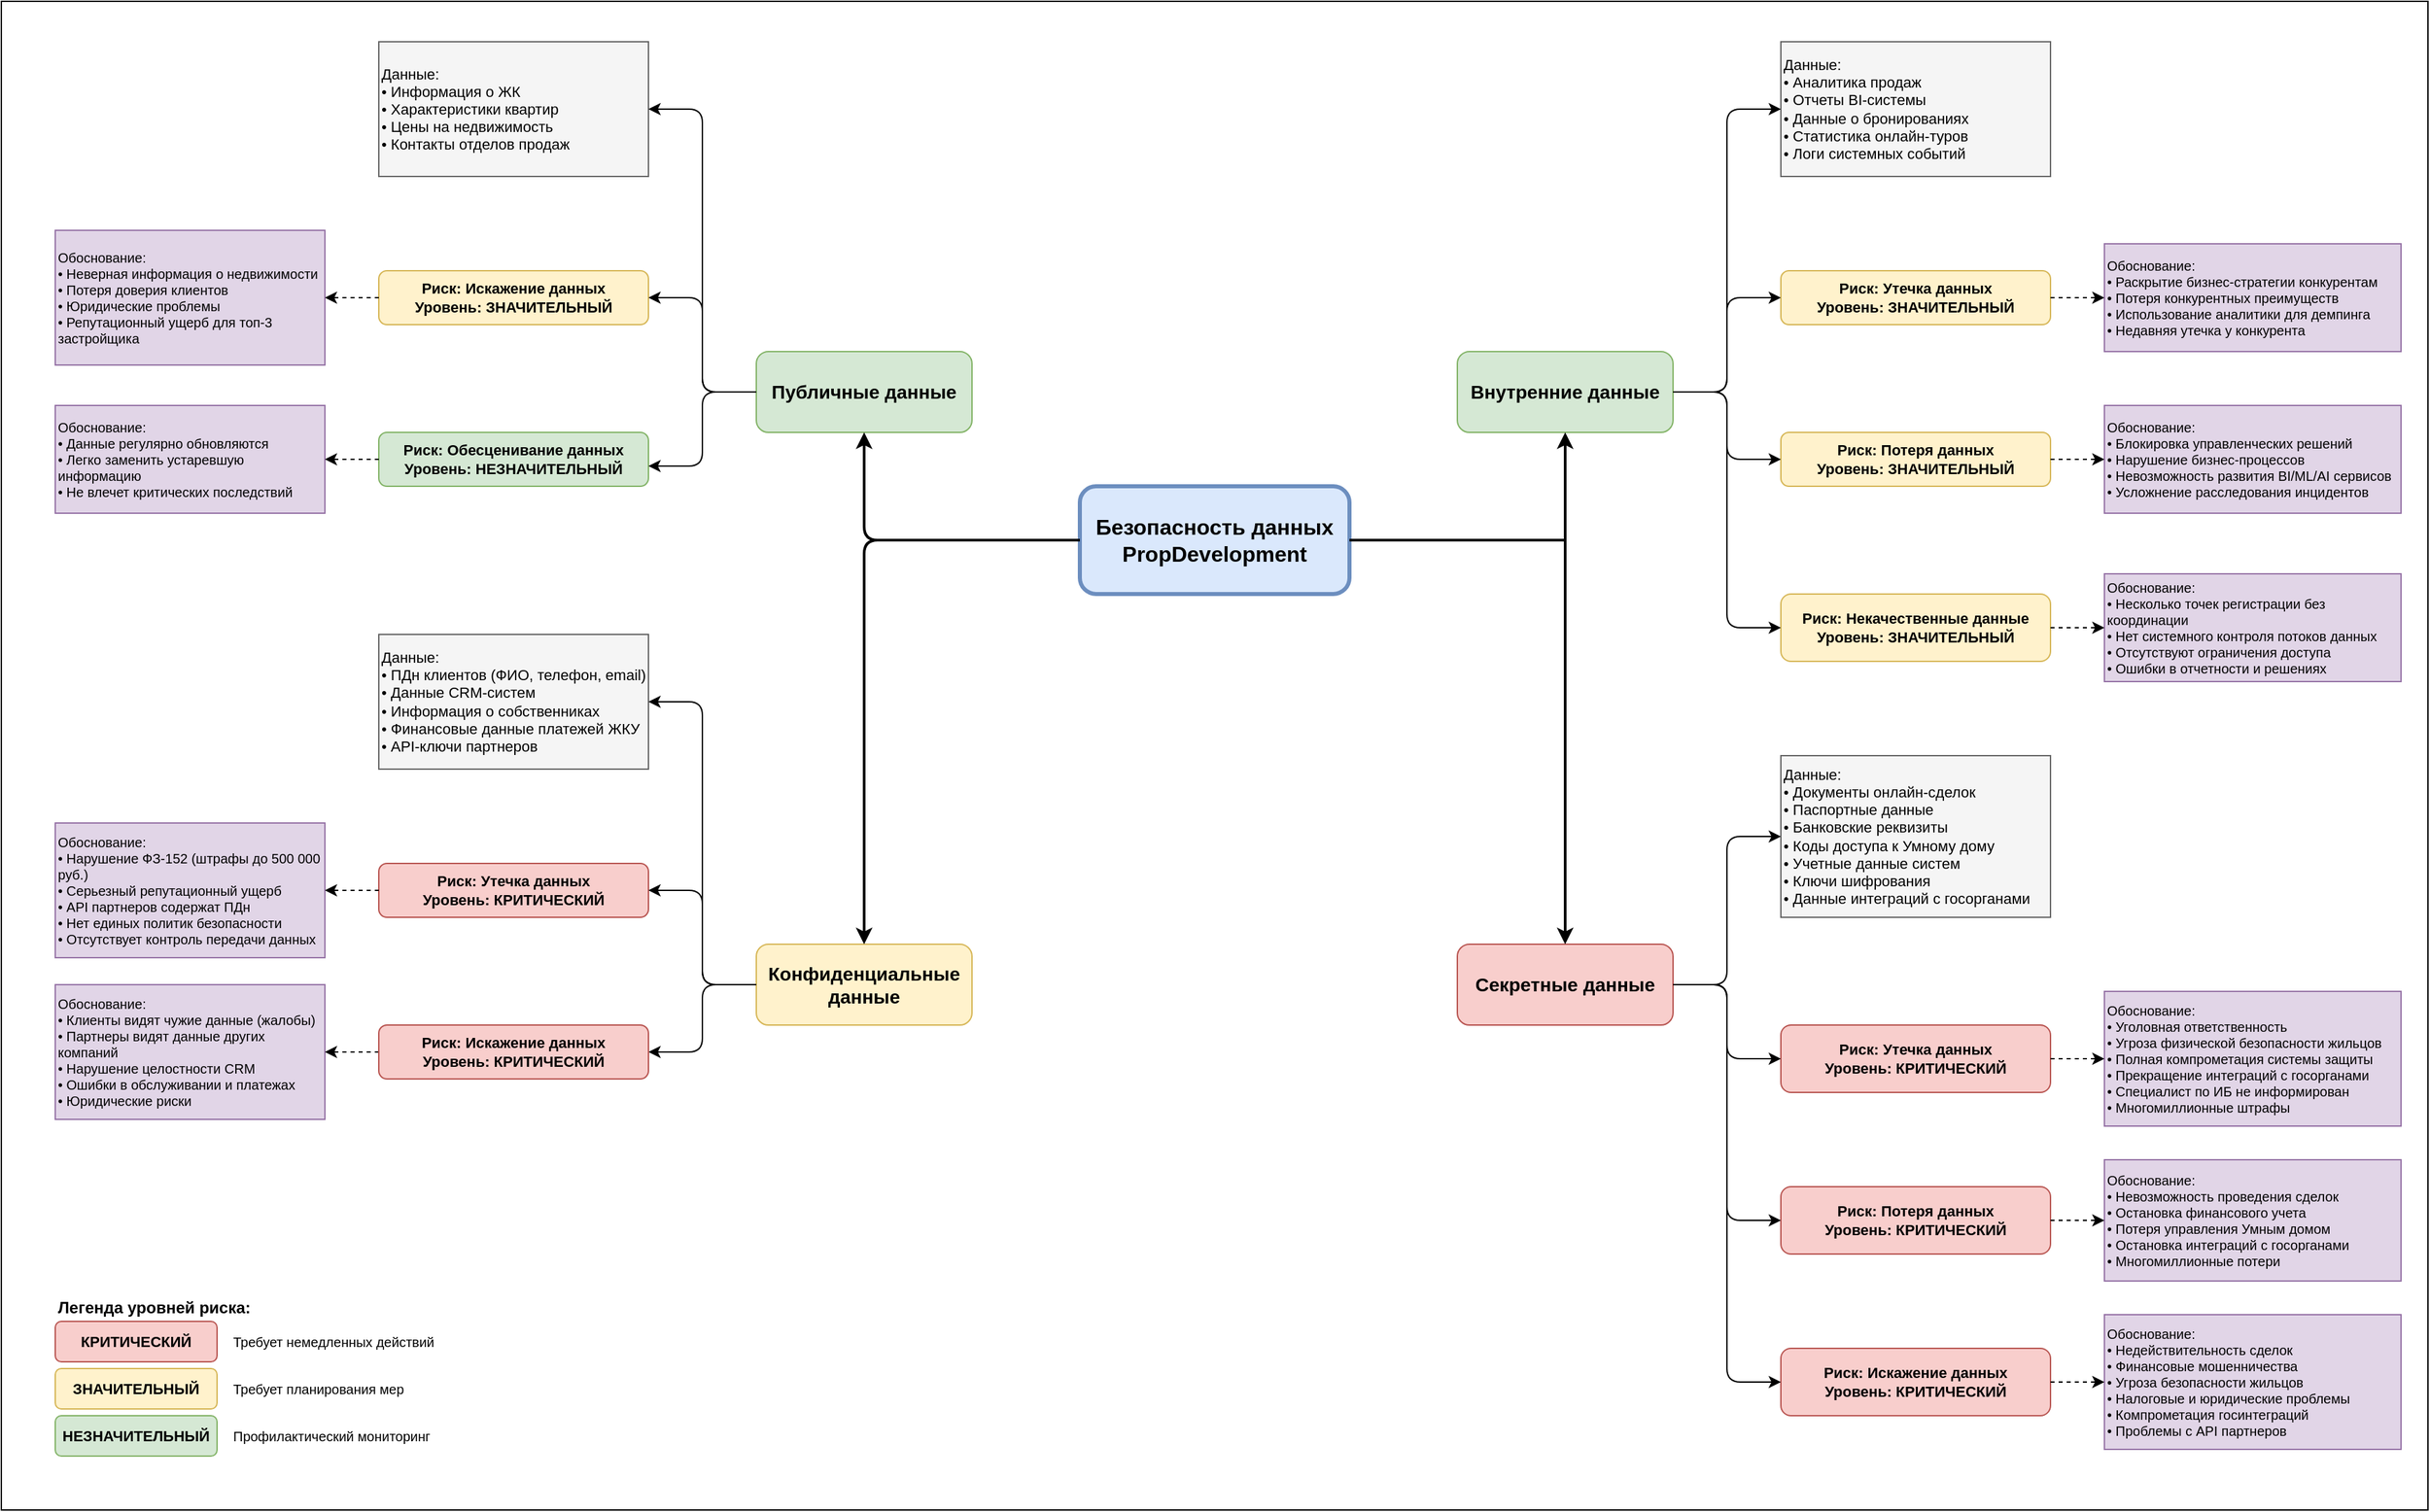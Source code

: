 <mxfile version="28.0.4">
  <diagram name="Безопасность данных PropDevelopment" id="security-mindmap">
    <mxGraphModel dx="4132" dy="2402" grid="1" gridSize="10" guides="1" tooltips="1" connect="1" arrows="1" fold="1" page="1" pageScale="1" pageWidth="1920" pageHeight="1200" math="0" shadow="0">
      <root>
        <mxCell id="0" />
        <mxCell id="1" parent="0" />
        <mxCell id="2NA0vALlSBTyIPvCq7Zl-3" value="" style="rounded=0;whiteSpace=wrap;html=1;" vertex="1" parent="1">
          <mxGeometry y="200" width="1800" height="1120" as="geometry" />
        </mxCell>
        <mxCell id="root" value="Безопасность данных&#xa;PropDevelopment" style="rounded=1;whiteSpace=wrap;html=1;fontSize=16;fontStyle=1;fillColor=#dae8fc;strokeColor=#6c8ebf;strokeWidth=3;" parent="1" vertex="1">
          <mxGeometry x="800" y="560" width="200" height="80" as="geometry" />
        </mxCell>
        <mxCell id="public" value="Публичные данные" style="rounded=1;whiteSpace=wrap;html=1;fontSize=14;fontStyle=1;fillColor=#d5e8d4;strokeColor=#82b366;" parent="1" vertex="1">
          <mxGeometry x="560" y="460" width="160" height="60" as="geometry" />
        </mxCell>
        <mxCell id="edge1" style="edgeStyle=orthogonalEdgeStyle;rounded=1;orthogonalLoop=1;jettySize=auto;html=1;strokeWidth=2;curved=0;" parent="1" source="root" target="public" edge="1">
          <mxGeometry relative="1" as="geometry" />
        </mxCell>
        <mxCell id="public-data" value="Данные:&#xa;• Информация о ЖК&#xa;• Характеристики квартир&#xa;• Цены на недвижимость&#xa;• Контакты отделов продаж" style="rounded=0;whiteSpace=wrap;html=1;fontSize=11;align=left;fillColor=#f5f5f5;strokeColor=#666666;" parent="1" vertex="1">
          <mxGeometry x="280" y="230" width="200" height="100" as="geometry" />
        </mxCell>
        <mxCell id="edge2" style="edgeStyle=orthogonalEdgeStyle;rounded=1;orthogonalLoop=1;jettySize=auto;html=1;strokeWidth=1;entryX=1;entryY=0.5;entryDx=0;entryDy=0;curved=0;" parent="1" target="public-data" edge="1">
          <mxGeometry relative="1" as="geometry">
            <mxPoint x="560" y="490" as="sourcePoint" />
            <mxPoint x="480.0" y="320" as="targetPoint" />
            <Array as="points">
              <mxPoint x="559" y="490" />
              <mxPoint x="520" y="490" />
              <mxPoint x="520" y="330" />
            </Array>
          </mxGeometry>
        </mxCell>
        <mxCell id="public-risk1" value="Риск: Искажение данных&#xa;Уровень: ЗНАЧИТЕЛЬНЫЙ" style="rounded=1;whiteSpace=wrap;html=1;fontSize=11;fontStyle=1;fillColor=#fff2cc;strokeColor=#d6b656;" parent="1" vertex="1">
          <mxGeometry x="280" y="400" width="200" height="40" as="geometry" />
        </mxCell>
        <mxCell id="edge3" style="edgeStyle=orthogonalEdgeStyle;rounded=1;orthogonalLoop=1;jettySize=auto;html=1;strokeWidth=1;curved=0;entryX=1;entryY=0.5;entryDx=0;entryDy=0;" parent="1" source="public" target="public-risk1" edge="1">
          <mxGeometry relative="1" as="geometry" />
        </mxCell>
        <mxCell id="public-risk1-exp" value="Обоснование:&#xa;• Неверная информация о недвижимости&#xa;• Потеря доверия клиентов&#xa;• Юридические проблемы&#xa;• Репутационный ущерб для топ-3 застройщика" style="rounded=0;whiteSpace=wrap;html=1;fontSize=10;align=left;fillColor=#e1d5e7;strokeColor=#9673a6;" parent="1" vertex="1">
          <mxGeometry x="40" y="370" width="200" height="100" as="geometry" />
        </mxCell>
        <mxCell id="edge4" style="edgeStyle=orthogonalEdgeStyle;rounded=0;orthogonalLoop=1;jettySize=auto;html=1;strokeWidth=1;dashed=1;" parent="1" source="public-risk1" target="public-risk1-exp" edge="1">
          <mxGeometry relative="1" as="geometry" />
        </mxCell>
        <mxCell id="public-risk2" value="Риск: Обесценивание данных&#xa;Уровень: НЕЗНАЧИТЕЛЬНЫЙ" style="rounded=1;whiteSpace=wrap;html=1;fontSize=11;fontStyle=1;fillColor=#d5e8d4;strokeColor=#82b366;" parent="1" vertex="1">
          <mxGeometry x="280" y="520" width="200" height="40" as="geometry" />
        </mxCell>
        <mxCell id="edge5" style="edgeStyle=orthogonalEdgeStyle;rounded=1;orthogonalLoop=1;jettySize=auto;html=1;strokeWidth=1;curved=0;" parent="1" source="public" target="public-risk2" edge="1">
          <mxGeometry relative="1" as="geometry">
            <Array as="points">
              <mxPoint x="520" y="490" />
              <mxPoint x="520" y="545" />
            </Array>
          </mxGeometry>
        </mxCell>
        <mxCell id="public-risk2-exp" value="Обоснование:&#xa;• Данные регулярно обновляются&#xa;• Легко заменить устаревшую информацию&#xa;• Не влечет критических последствий" style="rounded=0;whiteSpace=wrap;html=1;fontSize=10;align=left;fillColor=#e1d5e7;strokeColor=#9673a6;" parent="1" vertex="1">
          <mxGeometry x="40" y="500" width="200" height="80" as="geometry" />
        </mxCell>
        <mxCell id="edge6" style="edgeStyle=orthogonalEdgeStyle;rounded=0;orthogonalLoop=1;jettySize=auto;html=1;strokeWidth=1;dashed=1;" parent="1" source="public-risk2" target="public-risk2-exp" edge="1">
          <mxGeometry relative="1" as="geometry" />
        </mxCell>
        <mxCell id="internal" value="Внутренние данные" style="rounded=1;whiteSpace=wrap;html=1;fontSize=14;fontStyle=1;fillColor=#d5e8d4;strokeColor=#82b366;" parent="1" vertex="1">
          <mxGeometry x="1080" y="460" width="160" height="60" as="geometry" />
        </mxCell>
        <mxCell id="edge7" style="edgeStyle=orthogonalEdgeStyle;rounded=0;orthogonalLoop=1;jettySize=auto;html=1;strokeWidth=2;" parent="1" source="root" target="internal" edge="1">
          <mxGeometry relative="1" as="geometry" />
        </mxCell>
        <mxCell id="internal-data" value="Данные:&#xa;• Аналитика продаж&#xa;• Отчеты BI-системы&#xa;• Данные о бронированиях&#xa;• Статистика онлайн-туров&#xa;• Логи системных событий" style="rounded=0;whiteSpace=wrap;html=1;fontSize=11;align=left;fillColor=#f5f5f5;strokeColor=#666666;" parent="1" vertex="1">
          <mxGeometry x="1320" y="230" width="200" height="100" as="geometry" />
        </mxCell>
        <mxCell id="edge8" style="edgeStyle=orthogonalEdgeStyle;rounded=1;orthogonalLoop=1;jettySize=auto;html=1;strokeWidth=1;curved=0;" parent="1" source="internal" target="internal-data" edge="1">
          <mxGeometry relative="1" as="geometry">
            <Array as="points">
              <mxPoint x="1280" y="490" />
              <mxPoint x="1280" y="280" />
            </Array>
          </mxGeometry>
        </mxCell>
        <mxCell id="internal-risk1" value="Риск: Утечка данных&#xa;Уровень: ЗНАЧИТЕЛЬНЫЙ" style="rounded=1;whiteSpace=wrap;html=1;fontSize=11;fontStyle=1;fillColor=#fff2cc;strokeColor=#d6b656;" parent="1" vertex="1">
          <mxGeometry x="1320" y="400" width="200" height="40" as="geometry" />
        </mxCell>
        <mxCell id="edge9" style="edgeStyle=orthogonalEdgeStyle;rounded=1;orthogonalLoop=1;jettySize=auto;html=1;strokeWidth=1;entryX=0;entryY=0.5;entryDx=0;entryDy=0;curved=0;" parent="1" source="internal" target="internal-risk1" edge="1">
          <mxGeometry relative="1" as="geometry" />
        </mxCell>
        <mxCell id="internal-risk1-exp" value="Обоснование:&#xa;• Раскрытие бизнес-стратегии конкурентам&#xa;• Потеря конкурентных преимуществ&#xa;• Использование аналитики для демпинга&#xa;• Недавняя утечка у конкурента" style="rounded=0;whiteSpace=wrap;html=1;fontSize=10;align=left;fillColor=#e1d5e7;strokeColor=#9673a6;" parent="1" vertex="1">
          <mxGeometry x="1560" y="380" width="220" height="80" as="geometry" />
        </mxCell>
        <mxCell id="edge10" style="edgeStyle=orthogonalEdgeStyle;rounded=0;orthogonalLoop=1;jettySize=auto;html=1;strokeWidth=1;dashed=1;" parent="1" source="internal-risk1" target="internal-risk1-exp" edge="1">
          <mxGeometry relative="1" as="geometry" />
        </mxCell>
        <mxCell id="internal-risk2" value="Риск: Потеря данных&#xa;Уровень: ЗНАЧИТЕЛЬНЫЙ" style="rounded=1;whiteSpace=wrap;html=1;fontSize=11;fontStyle=1;fillColor=#fff2cc;strokeColor=#d6b656;" parent="1" vertex="1">
          <mxGeometry x="1320" y="520" width="200" height="40" as="geometry" />
        </mxCell>
        <mxCell id="edge11" style="edgeStyle=orthogonalEdgeStyle;rounded=1;orthogonalLoop=1;jettySize=auto;html=1;strokeWidth=1;curved=0;" parent="1" source="internal" target="internal-risk2" edge="1">
          <mxGeometry relative="1" as="geometry" />
        </mxCell>
        <mxCell id="internal-risk2-exp" value="Обоснование:&#xa;• Блокировка управленческих решений&#xa;• Нарушение бизнес-процессов&#xa;• Невозможность развития BI/ML/AI сервисов&#xa;• Усложнение расследования инцидентов" style="rounded=0;whiteSpace=wrap;html=1;fontSize=10;align=left;fillColor=#e1d5e7;strokeColor=#9673a6;" parent="1" vertex="1">
          <mxGeometry x="1560" y="500" width="220" height="80" as="geometry" />
        </mxCell>
        <mxCell id="edge12" style="edgeStyle=orthogonalEdgeStyle;rounded=0;orthogonalLoop=1;jettySize=auto;html=1;strokeWidth=1;dashed=1;" parent="1" source="internal-risk2" target="internal-risk2-exp" edge="1">
          <mxGeometry relative="1" as="geometry" />
        </mxCell>
        <mxCell id="internal-risk3" value="Риск: Некачественные данные&#xa;Уровень: ЗНАЧИТЕЛЬНЫЙ" style="rounded=1;whiteSpace=wrap;html=1;fontSize=11;fontStyle=1;fillColor=#fff2cc;strokeColor=#d6b656;" parent="1" vertex="1">
          <mxGeometry x="1320" y="640" width="200" height="50" as="geometry" />
        </mxCell>
        <mxCell id="edge13" style="edgeStyle=orthogonalEdgeStyle;rounded=1;orthogonalLoop=1;jettySize=auto;html=1;strokeWidth=1;entryX=0;entryY=0.5;entryDx=0;entryDy=0;curved=0;" parent="1" source="internal" target="internal-risk3" edge="1">
          <mxGeometry relative="1" as="geometry" />
        </mxCell>
        <mxCell id="internal-risk3-exp" value="Обоснование:&#xa;• Несколько точек регистрации без координации&#xa;• Нет системного контроля потоков данных&#xa;• Отсутствуют ограничения доступа&#xa;• Ошибки в отчетности и решениях" style="rounded=0;whiteSpace=wrap;html=1;fontSize=10;align=left;fillColor=#e1d5e7;strokeColor=#9673a6;" parent="1" vertex="1">
          <mxGeometry x="1560" y="625" width="220" height="80" as="geometry" />
        </mxCell>
        <mxCell id="edge14" style="edgeStyle=orthogonalEdgeStyle;rounded=0;orthogonalLoop=1;jettySize=auto;html=1;strokeWidth=1;dashed=1;" parent="1" source="internal-risk3" target="internal-risk3-exp" edge="1">
          <mxGeometry relative="1" as="geometry" />
        </mxCell>
        <mxCell id="confidential" value="Конфиденциальные&#xa;данные" style="rounded=1;whiteSpace=wrap;html=1;fontSize=14;fontStyle=1;fillColor=#fff2cc;strokeColor=#d6b656;" parent="1" vertex="1">
          <mxGeometry x="560" y="900" width="160" height="60" as="geometry" />
        </mxCell>
        <mxCell id="edge15" style="edgeStyle=orthogonalEdgeStyle;rounded=1;orthogonalLoop=1;jettySize=auto;html=1;strokeWidth=2;curved=0;" parent="1" source="root" target="confidential" edge="1">
          <mxGeometry relative="1" as="geometry" />
        </mxCell>
        <mxCell id="confidential-data" value="Данные:&#xa;• ПДн клиентов (ФИО, телефон, email)&#xa;• Данные CRM-систем&#xa;• Информация о собственниках&#xa;• Финансовые данные платежей ЖКУ&#xa;• API-ключи партнеров" style="rounded=0;whiteSpace=wrap;html=1;fontSize=11;align=left;fillColor=#f5f5f5;strokeColor=#666666;" parent="1" vertex="1">
          <mxGeometry x="280" y="670" width="200" height="100" as="geometry" />
        </mxCell>
        <mxCell id="edge16" style="edgeStyle=orthogonalEdgeStyle;rounded=1;orthogonalLoop=1;jettySize=auto;html=1;strokeWidth=1;curved=0;" parent="1" source="confidential" target="confidential-data" edge="1">
          <mxGeometry relative="1" as="geometry">
            <Array as="points">
              <mxPoint x="520" y="930" />
              <mxPoint x="520" y="720" />
            </Array>
          </mxGeometry>
        </mxCell>
        <mxCell id="confidential-risk1" value="Риск: Утечка данных&#xa;Уровень: КРИТИЧЕСКИЙ" style="rounded=1;whiteSpace=wrap;html=1;fontSize=11;fontStyle=1;fillColor=#f8cecc;strokeColor=#b85450;" parent="1" vertex="1">
          <mxGeometry x="280" y="840" width="200" height="40" as="geometry" />
        </mxCell>
        <mxCell id="confidential-risk1-exp" value="Обоснование:&#xa;• Нарушение ФЗ-152 (штрафы до 500 000 руб.)&#xa;• Серьезный репутационный ущерб&#xa;• API партнеров содержат ПДн&#xa;• Нет единых политик безопасности&#xa;• Отсутствует контроль передачи данных" style="rounded=0;whiteSpace=wrap;html=1;fontSize=10;align=left;fillColor=#e1d5e7;strokeColor=#9673a6;" parent="1" vertex="1">
          <mxGeometry x="40" y="810" width="200" height="100" as="geometry" />
        </mxCell>
        <mxCell id="edge18" style="edgeStyle=orthogonalEdgeStyle;rounded=0;orthogonalLoop=1;jettySize=auto;html=1;strokeWidth=1;dashed=1;" parent="1" source="confidential-risk1" target="confidential-risk1-exp" edge="1">
          <mxGeometry relative="1" as="geometry" />
        </mxCell>
        <mxCell id="edge19" style="edgeStyle=orthogonalEdgeStyle;rounded=1;orthogonalLoop=1;jettySize=auto;html=1;strokeWidth=1;entryX=1;entryY=0.5;entryDx=0;entryDy=0;curved=0;" parent="1" source="confidential" target="confidential-risk1" edge="1">
          <mxGeometry relative="1" as="geometry" />
        </mxCell>
        <mxCell id="confidential-risk2-exp" value="Обоснование:&#xa;• Клиенты видят чужие данные (жалобы)&#xa;• Партнеры видят данные других компаний&#xa;• Нарушение целостности CRM&#xa;• Ошибки в обслуживании и платежах&#xa;• Юридические риски" style="rounded=0;whiteSpace=wrap;html=1;fontSize=10;align=left;fillColor=#e1d5e7;strokeColor=#9673a6;" parent="1" vertex="1">
          <mxGeometry x="40" y="930" width="200" height="100" as="geometry" />
        </mxCell>
        <mxCell id="edge20" style="edgeStyle=orthogonalEdgeStyle;rounded=0;orthogonalLoop=1;jettySize=auto;html=1;strokeWidth=1;dashed=1;" parent="1" source="confidential-risk2" target="confidential-risk2-exp" edge="1">
          <mxGeometry relative="1" as="geometry" />
        </mxCell>
        <mxCell id="secret" value="Секретные данные" style="rounded=1;whiteSpace=wrap;html=1;fontSize=14;fontStyle=1;fillColor=#f8cecc;strokeColor=#b85450;" parent="1" vertex="1">
          <mxGeometry x="1080" y="900" width="160" height="60" as="geometry" />
        </mxCell>
        <mxCell id="edge21" style="edgeStyle=orthogonalEdgeStyle;rounded=0;orthogonalLoop=1;jettySize=auto;html=1;strokeWidth=2;" parent="1" source="root" target="secret" edge="1">
          <mxGeometry relative="1" as="geometry" />
        </mxCell>
        <mxCell id="secret-data" value="Данные:&#xa;• Документы онлайн-сделок&#xa;• Паспортные данные&#xa;• Банковские реквизиты&#xa;• Коды доступа к Умному дому&#xa;• Учетные данные систем&#xa;• Ключи шифрования&#xa;• Данные интеграций с госорганами" style="rounded=0;whiteSpace=wrap;html=1;fontSize=11;align=left;fillColor=#f5f5f5;strokeColor=#666666;" parent="1" vertex="1">
          <mxGeometry x="1320" y="760" width="200" height="120" as="geometry" />
        </mxCell>
        <mxCell id="edge22" style="edgeStyle=orthogonalEdgeStyle;rounded=1;orthogonalLoop=1;jettySize=auto;html=1;strokeWidth=1;curved=0;" parent="1" source="secret" target="secret-data" edge="1">
          <mxGeometry relative="1" as="geometry">
            <Array as="points">
              <mxPoint x="1280" y="930" />
              <mxPoint x="1280" y="820" />
            </Array>
          </mxGeometry>
        </mxCell>
        <mxCell id="secret-risk1" value="Риск: Утечка данных&#xa;Уровень: КРИТИЧЕСКИЙ" style="rounded=1;whiteSpace=wrap;html=1;fontSize=11;fontStyle=1;fillColor=#f8cecc;strokeColor=#b85450;" parent="1" vertex="1">
          <mxGeometry x="1320" y="960" width="200" height="50" as="geometry" />
        </mxCell>
        <mxCell id="edge23" style="edgeStyle=orthogonalEdgeStyle;rounded=1;orthogonalLoop=1;jettySize=auto;html=1;strokeWidth=1;curved=0;" parent="1" source="secret" target="secret-risk1" edge="1">
          <mxGeometry relative="1" as="geometry" />
        </mxCell>
        <mxCell id="secret-risk1-exp" value="Обоснование:&#xa;• Уголовная ответственность&#xa;• Угроза физической безопасности жильцов&#xa;• Полная компрометация системы защиты&#xa;• Прекращение интеграций с госорганами&#xa;• Специалист по ИБ не информирован&#xa;• Многомиллионные штрафы" style="rounded=0;whiteSpace=wrap;html=1;fontSize=10;align=left;fillColor=#e1d5e7;strokeColor=#9673a6;" parent="1" vertex="1">
          <mxGeometry x="1560" y="935" width="220" height="100" as="geometry" />
        </mxCell>
        <mxCell id="edge24" style="edgeStyle=orthogonalEdgeStyle;rounded=0;orthogonalLoop=1;jettySize=auto;html=1;strokeWidth=1;dashed=1;" parent="1" source="secret-risk1" target="secret-risk1-exp" edge="1">
          <mxGeometry relative="1" as="geometry" />
        </mxCell>
        <mxCell id="secret-risk2" value="Риск: Потеря данных&#xa;Уровень: КРИТИЧЕСКИЙ" style="rounded=1;whiteSpace=wrap;html=1;fontSize=11;fontStyle=1;fillColor=#f8cecc;strokeColor=#b85450;" parent="1" vertex="1">
          <mxGeometry x="1320" y="1080" width="200" height="50" as="geometry" />
        </mxCell>
        <mxCell id="edge25" style="edgeStyle=orthogonalEdgeStyle;rounded=1;orthogonalLoop=1;jettySize=auto;html=1;strokeWidth=1;curved=0;" parent="1" source="secret" target="secret-risk2" edge="1">
          <mxGeometry relative="1" as="geometry">
            <Array as="points">
              <mxPoint x="1280" y="930" />
              <mxPoint x="1280" y="1105" />
            </Array>
          </mxGeometry>
        </mxCell>
        <mxCell id="secret-risk2-exp" value="Обоснование:&#xa;• Невозможность проведения сделок&#xa;• Остановка финансового учета&#xa;• Потеря управления Умным домом&#xa;• Остановка интеграций с госорганами&#xa;• Многомиллионные потери" style="rounded=0;whiteSpace=wrap;html=1;fontSize=10;align=left;fillColor=#e1d5e7;strokeColor=#9673a6;" parent="1" vertex="1">
          <mxGeometry x="1560" y="1060" width="220" height="90" as="geometry" />
        </mxCell>
        <mxCell id="edge26" style="edgeStyle=orthogonalEdgeStyle;rounded=0;orthogonalLoop=1;jettySize=auto;html=1;strokeWidth=1;dashed=1;" parent="1" source="secret-risk2" target="secret-risk2-exp" edge="1">
          <mxGeometry relative="1" as="geometry" />
        </mxCell>
        <mxCell id="secret-risk3" value="Риск: Искажение данных&#xa;Уровень: КРИТИЧЕСКИЙ" style="rounded=1;whiteSpace=wrap;html=1;fontSize=11;fontStyle=1;fillColor=#f8cecc;strokeColor=#b85450;" parent="1" vertex="1">
          <mxGeometry x="1320" y="1200" width="200" height="50" as="geometry" />
        </mxCell>
        <mxCell id="edge27" style="edgeStyle=orthogonalEdgeStyle;rounded=1;orthogonalLoop=1;jettySize=auto;html=1;strokeWidth=1;curved=0;" parent="1" source="secret" target="secret-risk3" edge="1">
          <mxGeometry relative="1" as="geometry">
            <Array as="points">
              <mxPoint x="1280" y="930" />
              <mxPoint x="1280" y="1225" />
            </Array>
          </mxGeometry>
        </mxCell>
        <mxCell id="secret-risk3-exp" value="Обоснование:&#xa;• Недействительность сделок&#xa;• Финансовые мошенничества&#xa;• Угроза безопасности жильцов&#xa;• Налоговые и юридические проблемы&#xa;• Компрометация госинтеграций&#xa;• Проблемы с API партнеров" style="rounded=0;whiteSpace=wrap;html=1;fontSize=10;align=left;fillColor=#e1d5e7;strokeColor=#9673a6;" parent="1" vertex="1">
          <mxGeometry x="1560" y="1175" width="220" height="100" as="geometry" />
        </mxCell>
        <mxCell id="edge28" style="edgeStyle=orthogonalEdgeStyle;rounded=0;orthogonalLoop=1;jettySize=auto;html=1;strokeWidth=1;dashed=1;" parent="1" source="secret-risk3" target="secret-risk3-exp" edge="1">
          <mxGeometry relative="1" as="geometry" />
        </mxCell>
        <mxCell id="legend-title" value="Легенда уровней риска:" style="text;html=1;strokeColor=none;fillColor=none;align=left;verticalAlign=middle;whiteSpace=wrap;rounded=0;fontSize=12;fontStyle=1;" parent="1" vertex="1">
          <mxGeometry x="40" y="1160" width="280" height="20" as="geometry" />
        </mxCell>
        <mxCell id="legend-critical" value="КРИТИЧЕСКИЙ" style="rounded=1;whiteSpace=wrap;html=1;fontSize=11;fontStyle=1;fillColor=#f8cecc;strokeColor=#b85450;" parent="1" vertex="1">
          <mxGeometry x="40" y="1180" width="120" height="30" as="geometry" />
        </mxCell>
        <mxCell id="legend-critical-text" value="Требует немедленных действий" style="text;html=1;strokeColor=none;fillColor=none;align=left;verticalAlign=middle;whiteSpace=wrap;rounded=0;fontSize=10;" parent="1" vertex="1">
          <mxGeometry x="170" y="1180" width="180" height="30" as="geometry" />
        </mxCell>
        <mxCell id="legend-significant" value="ЗНАЧИТЕЛЬНЫЙ" style="rounded=1;whiteSpace=wrap;html=1;fontSize=11;fontStyle=1;fillColor=#fff2cc;strokeColor=#d6b656;" parent="1" vertex="1">
          <mxGeometry x="40" y="1215" width="120" height="30" as="geometry" />
        </mxCell>
        <mxCell id="legend-significant-text" value="Требует планирования мер" style="text;html=1;strokeColor=none;fillColor=none;align=left;verticalAlign=middle;whiteSpace=wrap;rounded=0;fontSize=10;" parent="1" vertex="1">
          <mxGeometry x="170" y="1215" width="180" height="30" as="geometry" />
        </mxCell>
        <mxCell id="legend-minor" value="НЕЗНАЧИТЕЛЬНЫЙ" style="rounded=1;whiteSpace=wrap;html=1;fontSize=11;fontStyle=1;fillColor=#d5e8d4;strokeColor=#82b366;" parent="1" vertex="1">
          <mxGeometry x="40" y="1250" width="120" height="30" as="geometry" />
        </mxCell>
        <mxCell id="legend-minor-text" value="Профилактический мониторинг" style="text;html=1;strokeColor=none;fillColor=none;align=left;verticalAlign=middle;whiteSpace=wrap;rounded=0;fontSize=10;" parent="1" vertex="1">
          <mxGeometry x="170" y="1250" width="180" height="30" as="geometry" />
        </mxCell>
        <mxCell id="2NA0vALlSBTyIPvCq7Zl-1" value="" style="edgeStyle=orthogonalEdgeStyle;rounded=1;orthogonalLoop=1;jettySize=auto;html=1;strokeWidth=1;curved=0;" edge="1" parent="1" source="confidential" target="confidential-risk2">
          <mxGeometry relative="1" as="geometry">
            <mxPoint x="570" y="930" as="sourcePoint" />
            <mxPoint x="380" y="840" as="targetPoint" />
            <Array as="points">
              <mxPoint x="520" y="930" />
              <mxPoint x="520" y="980" />
            </Array>
          </mxGeometry>
        </mxCell>
        <mxCell id="confidential-risk2" value="Риск: Искажение данных&#xa;Уровень: КРИТИЧЕСКИЙ" style="rounded=1;whiteSpace=wrap;html=1;fontSize=11;fontStyle=1;fillColor=#f8cecc;strokeColor=#b85450;" parent="1" vertex="1">
          <mxGeometry x="280" y="960" width="200" height="40" as="geometry" />
        </mxCell>
      </root>
    </mxGraphModel>
  </diagram>
</mxfile>
